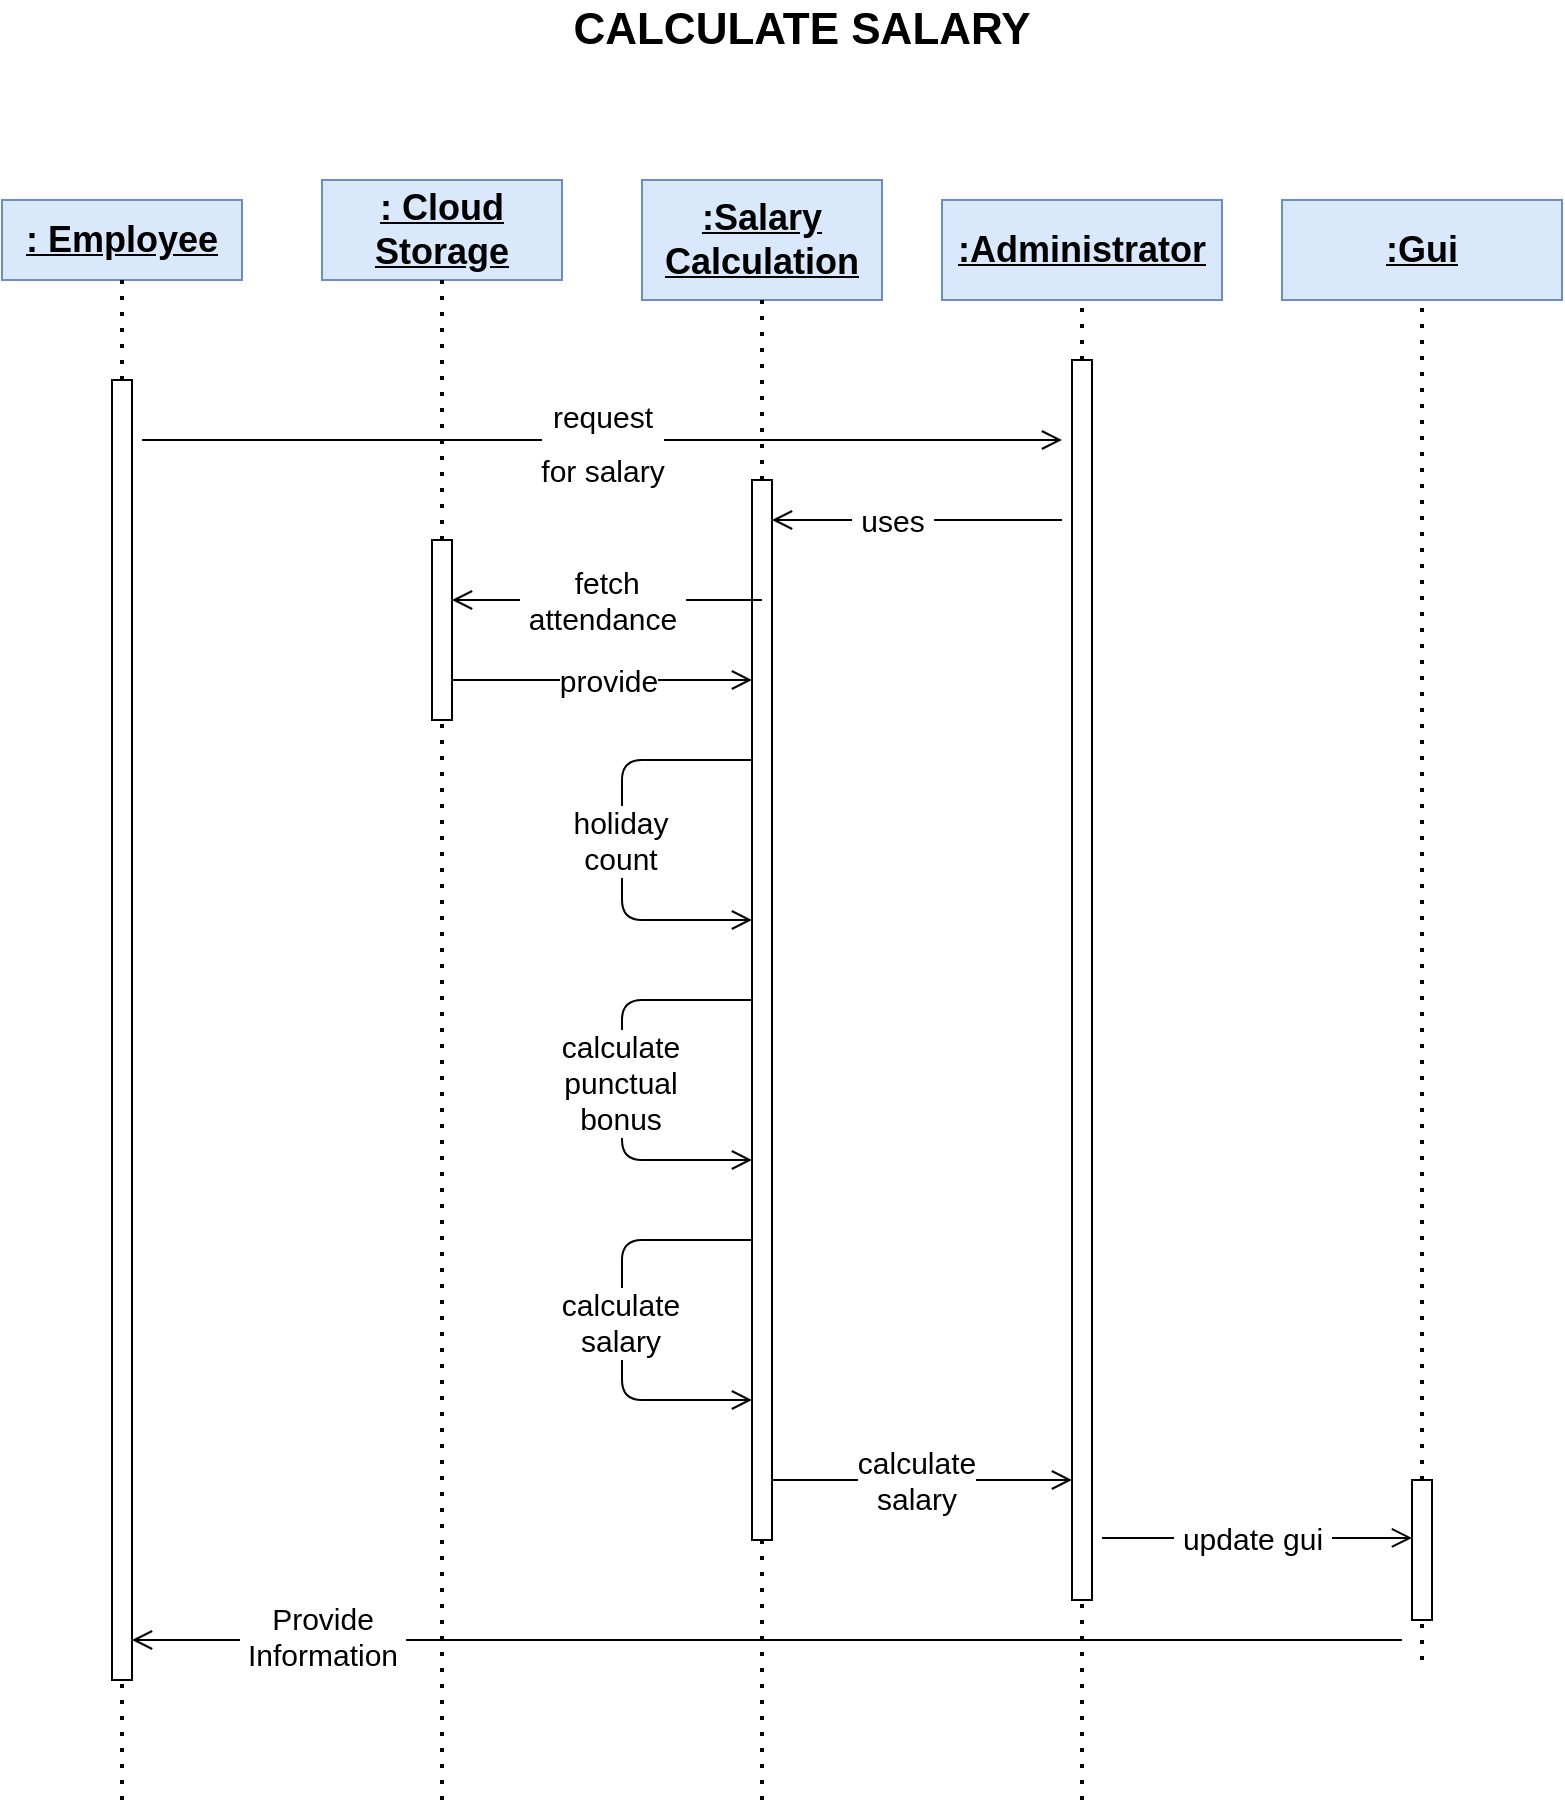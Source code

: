 <mxfile version="20.8.20" type="google"><diagram name="Page-1" id="jyOSsB_fIsL_wRJCIuxg"><mxGraphModel grid="1" page="1" gridSize="10" guides="1" tooltips="1" connect="1" arrows="1" fold="1" pageScale="1" pageWidth="850" pageHeight="1100" math="0" shadow="0"><root><mxCell id="0"/><mxCell id="1" parent="0"/><mxCell id="W1Fs1bxOUlr_STnCBcE4-1" value="" style="html=1;points=[];perimeter=orthogonalPerimeter;outlineConnect=0;targetShapes=umlLifeline;portConstraint=eastwest;newEdgeStyle={&quot;edgeStyle&quot;:&quot;elbowEdgeStyle&quot;,&quot;elbow&quot;:&quot;vertical&quot;,&quot;curved&quot;:0,&quot;rounded&quot;:0};fontFamily=Helvetica;fontSize=18;" vertex="1" parent="1"><mxGeometry x="105" y="210" width="10" height="650" as="geometry"/></mxCell><mxCell id="W1Fs1bxOUlr_STnCBcE4-2" value="&lt;u&gt;&lt;b&gt;: Employee&lt;/b&gt;&lt;/u&gt;" style="rounded=0;whiteSpace=wrap;html=1;fontFamily=Helvetica;fontSize=18;fillColor=#dae8fc;strokeColor=#6c8ebf;" vertex="1" parent="1"><mxGeometry x="50" y="120" width="120" height="40" as="geometry"/></mxCell><mxCell id="W1Fs1bxOUlr_STnCBcE4-3" value="&lt;u&gt;&lt;b&gt;:Administrator&lt;br&gt;&lt;/b&gt;&lt;/u&gt;" style="rounded=0;whiteSpace=wrap;html=1;fontFamily=Helvetica;fontSize=18;fillColor=#dae8fc;strokeColor=#6c8ebf;" vertex="1" parent="1"><mxGeometry x="520" y="120" width="140" height="50" as="geometry"/></mxCell><mxCell id="W1Fs1bxOUlr_STnCBcE4-4" value="&lt;u&gt;&lt;b&gt;:Salary&lt;br&gt;Calculation&lt;br&gt;&lt;/b&gt;&lt;/u&gt;" style="rounded=0;whiteSpace=wrap;html=1;fontFamily=Helvetica;fontSize=18;fillColor=#dae8fc;strokeColor=#6c8ebf;" vertex="1" parent="1"><mxGeometry x="370" y="110" width="120" height="60" as="geometry"/></mxCell><mxCell id="W1Fs1bxOUlr_STnCBcE4-5" value="&lt;u style=&quot;border-color: var(--border-color);&quot;&gt;&lt;b style=&quot;border-color: var(--border-color);&quot;&gt;: Cloud&lt;br style=&quot;border-color: var(--border-color);&quot;&gt;Storage&lt;/b&gt;&lt;/u&gt;" style="rounded=0;whiteSpace=wrap;html=1;fontFamily=Helvetica;fontSize=18;fillColor=#dae8fc;strokeColor=#6c8ebf;" vertex="1" parent="1"><mxGeometry x="210" y="110" width="120" height="50" as="geometry"/></mxCell><mxCell id="W1Fs1bxOUlr_STnCBcE4-6" value="&lt;u&gt;&lt;b&gt;:Gui&lt;/b&gt;&lt;/u&gt;" style="rounded=0;whiteSpace=wrap;html=1;fontFamily=Helvetica;fontSize=18;fillColor=#dae8fc;strokeColor=#6c8ebf;" vertex="1" parent="1"><mxGeometry x="690" y="120" width="140" height="50" as="geometry"/></mxCell><mxCell id="W1Fs1bxOUlr_STnCBcE4-7" value="" style="endArrow=none;dashed=1;html=1;dashPattern=1 3;strokeWidth=2;rounded=1;fontFamily=Helvetica;fontSize=18;elbow=vertical;entryX=0.5;entryY=1;entryDx=0;entryDy=0;startArrow=none;" edge="1" parent="1" source="W1Fs1bxOUlr_STnCBcE4-14" target="W1Fs1bxOUlr_STnCBcE4-5"><mxGeometry width="50" height="50" relative="1" as="geometry"><mxPoint x="270" y="1090" as="sourcePoint"/><mxPoint x="120" y="180" as="targetPoint"/><Array as="points"/></mxGeometry></mxCell><mxCell id="W1Fs1bxOUlr_STnCBcE4-8" value="" style="endArrow=none;dashed=1;html=1;dashPattern=1 3;strokeWidth=2;rounded=1;fontFamily=Helvetica;fontSize=18;elbow=vertical;entryX=0.5;entryY=1;entryDx=0;entryDy=0;startArrow=none;" edge="1" parent="1" source="W1Fs1bxOUlr_STnCBcE4-16" target="W1Fs1bxOUlr_STnCBcE4-4"><mxGeometry width="50" height="50" relative="1" as="geometry"><mxPoint x="430" y="1090" as="sourcePoint"/><mxPoint x="280" y="180" as="targetPoint"/><Array as="points"/></mxGeometry></mxCell><mxCell id="W1Fs1bxOUlr_STnCBcE4-9" value="" style="endArrow=none;dashed=1;html=1;dashPattern=1 3;strokeWidth=2;rounded=1;fontFamily=Helvetica;fontSize=18;elbow=vertical;entryX=0.5;entryY=1;entryDx=0;entryDy=0;startArrow=none;" edge="1" parent="1" source="W1Fs1bxOUlr_STnCBcE4-18" target="W1Fs1bxOUlr_STnCBcE4-3"><mxGeometry width="50" height="50" relative="1" as="geometry"><mxPoint x="590" y="1090" as="sourcePoint"/><mxPoint x="440" y="180" as="targetPoint"/><Array as="points"/></mxGeometry></mxCell><mxCell id="W1Fs1bxOUlr_STnCBcE4-10" value="" style="endArrow=none;dashed=1;html=1;dashPattern=1 3;strokeWidth=2;rounded=1;fontFamily=Helvetica;fontSize=18;elbow=vertical;entryX=0.5;entryY=1;entryDx=0;entryDy=0;startArrow=none;" edge="1" parent="1" source="W1Fs1bxOUlr_STnCBcE4-20" target="W1Fs1bxOUlr_STnCBcE4-6"><mxGeometry width="50" height="50" relative="1" as="geometry"><mxPoint x="760" y="1090" as="sourcePoint"/><mxPoint x="600" y="180" as="targetPoint"/><Array as="points"/></mxGeometry></mxCell><mxCell id="W1Fs1bxOUlr_STnCBcE4-11" value="" style="endArrow=none;dashed=1;html=1;dashPattern=1 3;strokeWidth=2;rounded=1;fontFamily=Helvetica;fontSize=18;elbow=vertical;entryX=0.5;entryY=1;entryDx=0;entryDy=0;" edge="1" parent="1" target="W1Fs1bxOUlr_STnCBcE4-1"><mxGeometry width="50" height="50" relative="1" as="geometry"><mxPoint x="110" y="920" as="sourcePoint"/><mxPoint x="110" y="170" as="targetPoint"/><Array as="points"/></mxGeometry></mxCell><mxCell id="W1Fs1bxOUlr_STnCBcE4-12" value="" style="endArrow=none;dashed=1;html=1;dashPattern=1 3;strokeWidth=2;rounded=1;fontFamily=Helvetica;fontSize=18;elbow=vertical;entryX=0.5;entryY=1;entryDx=0;entryDy=0;startArrow=none;" edge="1" parent="1" source="W1Fs1bxOUlr_STnCBcE4-1" target="W1Fs1bxOUlr_STnCBcE4-2"><mxGeometry width="50" height="50" relative="1" as="geometry"><mxPoint x="110" y="1090" as="sourcePoint"/><mxPoint x="460" y="270" as="targetPoint"/><Array as="points"/></mxGeometry></mxCell><mxCell id="W1Fs1bxOUlr_STnCBcE4-13" value="" style="endArrow=none;dashed=1;html=1;dashPattern=1 3;strokeWidth=2;rounded=1;fontFamily=Helvetica;fontSize=18;elbow=vertical;entryX=0.5;entryY=1;entryDx=0;entryDy=0;" edge="1" parent="1" target="W1Fs1bxOUlr_STnCBcE4-14"><mxGeometry width="50" height="50" relative="1" as="geometry"><mxPoint x="270" y="920" as="sourcePoint"/><mxPoint x="270" y="170" as="targetPoint"/><Array as="points"/></mxGeometry></mxCell><mxCell id="W1Fs1bxOUlr_STnCBcE4-14" value="" style="html=1;points=[];perimeter=orthogonalPerimeter;outlineConnect=0;targetShapes=umlLifeline;portConstraint=eastwest;newEdgeStyle={&quot;edgeStyle&quot;:&quot;elbowEdgeStyle&quot;,&quot;elbow&quot;:&quot;vertical&quot;,&quot;curved&quot;:0,&quot;rounded&quot;:0};fontFamily=Helvetica;fontSize=18;" vertex="1" parent="1"><mxGeometry x="265" y="290" width="10" height="90" as="geometry"/></mxCell><mxCell id="W1Fs1bxOUlr_STnCBcE4-15" value="" style="endArrow=none;dashed=1;html=1;dashPattern=1 3;strokeWidth=2;rounded=1;fontFamily=Helvetica;fontSize=18;elbow=vertical;entryX=0.5;entryY=1;entryDx=0;entryDy=0;" edge="1" parent="1" target="W1Fs1bxOUlr_STnCBcE4-16"><mxGeometry width="50" height="50" relative="1" as="geometry"><mxPoint x="430" y="920" as="sourcePoint"/><mxPoint x="430" y="170" as="targetPoint"/><Array as="points"/></mxGeometry></mxCell><mxCell id="W1Fs1bxOUlr_STnCBcE4-16" value="" style="html=1;points=[];perimeter=orthogonalPerimeter;outlineConnect=0;targetShapes=umlLifeline;portConstraint=eastwest;newEdgeStyle={&quot;edgeStyle&quot;:&quot;elbowEdgeStyle&quot;,&quot;elbow&quot;:&quot;vertical&quot;,&quot;curved&quot;:0,&quot;rounded&quot;:0};fontFamily=Helvetica;fontSize=18;" vertex="1" parent="1"><mxGeometry x="425" y="260" width="10" height="530" as="geometry"/></mxCell><mxCell id="W1Fs1bxOUlr_STnCBcE4-17" value="" style="endArrow=none;dashed=1;html=1;dashPattern=1 3;strokeWidth=2;rounded=1;fontFamily=Helvetica;fontSize=18;elbow=vertical;entryX=0.5;entryY=1;entryDx=0;entryDy=0;" edge="1" parent="1" target="W1Fs1bxOUlr_STnCBcE4-18"><mxGeometry width="50" height="50" relative="1" as="geometry"><mxPoint x="590" y="920" as="sourcePoint"/><mxPoint x="590" y="170" as="targetPoint"/><Array as="points"/></mxGeometry></mxCell><mxCell id="W1Fs1bxOUlr_STnCBcE4-18" value="" style="html=1;points=[];perimeter=orthogonalPerimeter;outlineConnect=0;targetShapes=umlLifeline;portConstraint=eastwest;newEdgeStyle={&quot;edgeStyle&quot;:&quot;elbowEdgeStyle&quot;,&quot;elbow&quot;:&quot;vertical&quot;,&quot;curved&quot;:0,&quot;rounded&quot;:0};fontFamily=Helvetica;fontSize=18;" vertex="1" parent="1"><mxGeometry x="585" y="200" width="10" height="620" as="geometry"/></mxCell><mxCell id="W1Fs1bxOUlr_STnCBcE4-19" value="" style="endArrow=none;dashed=1;html=1;dashPattern=1 3;strokeWidth=2;rounded=1;fontFamily=Helvetica;fontSize=18;elbow=vertical;entryX=0.5;entryY=1;entryDx=0;entryDy=0;" edge="1" parent="1" target="W1Fs1bxOUlr_STnCBcE4-20"><mxGeometry width="50" height="50" relative="1" as="geometry"><mxPoint x="760" y="850" as="sourcePoint"/><mxPoint x="760" y="170" as="targetPoint"/><Array as="points"/></mxGeometry></mxCell><mxCell id="W1Fs1bxOUlr_STnCBcE4-20" value="" style="html=1;points=[];perimeter=orthogonalPerimeter;outlineConnect=0;targetShapes=umlLifeline;portConstraint=eastwest;newEdgeStyle={&quot;edgeStyle&quot;:&quot;elbowEdgeStyle&quot;,&quot;elbow&quot;:&quot;vertical&quot;,&quot;curved&quot;:0,&quot;rounded&quot;:0};fontFamily=Helvetica;fontSize=18;" vertex="1" parent="1"><mxGeometry x="755" y="760" width="10" height="70" as="geometry"/></mxCell><mxCell id="W1Fs1bxOUlr_STnCBcE4-39" value="&lt;b&gt;&lt;font style=&quot;font-size: 22px;&quot;&gt;CALCULATE SALARY&lt;/font&gt;&lt;/b&gt;" style="text;html=1;align=center;verticalAlign=middle;whiteSpace=wrap;rounded=0;fontSize=10;fontFamily=Helvetica;" vertex="1" parent="1"><mxGeometry x="300" y="20" width="300" height="30" as="geometry"/></mxCell><mxCell id="W1Fs1bxOUlr_STnCBcE4-41" value="" style="endArrow=open;startArrow=none;endFill=0;startFill=0;endSize=8;html=1;verticalAlign=bottom;labelBackgroundColor=none;strokeWidth=1;rounded=1;fontFamily=Helvetica;fontSize=22;elbow=vertical;" edge="1" parent="1"><mxGeometry width="160" relative="1" as="geometry"><mxPoint x="120" y="240" as="sourcePoint"/><mxPoint x="580" y="240" as="targetPoint"/></mxGeometry></mxCell><mxCell id="W1Fs1bxOUlr_STnCBcE4-42" value="&lt;font style=&quot;font-size: 15px;&quot;&gt;request &lt;br&gt;for salary&lt;/font&gt;" style="edgeLabel;html=1;align=center;verticalAlign=middle;resizable=0;points=[];fontSize=22;fontFamily=Helvetica;" connectable="0" vertex="1" parent="W1Fs1bxOUlr_STnCBcE4-41"><mxGeometry x="-0.095" y="-3" relative="1" as="geometry"><mxPoint x="22" y="-3" as="offset"/></mxGeometry></mxCell><mxCell id="W1Fs1bxOUlr_STnCBcE4-43" value="" style="endArrow=open;startArrow=none;endFill=0;startFill=0;endSize=8;html=1;verticalAlign=bottom;labelBackgroundColor=none;strokeWidth=1;rounded=1;fontFamily=Helvetica;fontSize=15;elbow=vertical;" edge="1" parent="1" target="W1Fs1bxOUlr_STnCBcE4-16"><mxGeometry width="160" relative="1" as="geometry"><mxPoint x="580" y="280" as="sourcePoint"/><mxPoint x="460" y="350" as="targetPoint"/></mxGeometry></mxCell><mxCell id="W1Fs1bxOUlr_STnCBcE4-44" value="&amp;nbsp;uses&amp;nbsp;" style="edgeLabel;html=1;align=center;verticalAlign=middle;resizable=0;points=[];fontSize=15;fontFamily=Helvetica;" connectable="0" vertex="1" parent="W1Fs1bxOUlr_STnCBcE4-43"><mxGeometry x="0.178" relative="1" as="geometry"><mxPoint as="offset"/></mxGeometry></mxCell><mxCell id="W1Fs1bxOUlr_STnCBcE4-45" value="" style="endArrow=open;startArrow=none;endFill=0;startFill=0;endSize=8;html=1;verticalAlign=bottom;labelBackgroundColor=none;strokeWidth=1;rounded=1;fontFamily=Helvetica;fontSize=15;elbow=vertical;" edge="1" parent="1"><mxGeometry width="160" relative="1" as="geometry"><mxPoint x="430" y="320" as="sourcePoint"/><mxPoint x="275" y="320" as="targetPoint"/></mxGeometry></mxCell><mxCell id="W1Fs1bxOUlr_STnCBcE4-46" value="&amp;nbsp;fetch&lt;br&gt;&amp;nbsp;attendance&amp;nbsp;" style="edgeLabel;html=1;align=center;verticalAlign=middle;resizable=0;points=[];fontSize=15;fontFamily=Helvetica;" connectable="0" vertex="1" parent="W1Fs1bxOUlr_STnCBcE4-45"><mxGeometry x="0.178" relative="1" as="geometry"><mxPoint x="11" as="offset"/></mxGeometry></mxCell><mxCell id="W1Fs1bxOUlr_STnCBcE4-47" value="" style="endArrow=open;startArrow=none;endFill=0;startFill=0;endSize=8;html=1;verticalAlign=bottom;labelBackgroundColor=none;strokeWidth=1;rounded=1;fontFamily=Helvetica;fontSize=15;elbow=vertical;" edge="1" parent="1" source="W1Fs1bxOUlr_STnCBcE4-14"><mxGeometry width="160" relative="1" as="geometry"><mxPoint x="280" y="360" as="sourcePoint"/><mxPoint x="425" y="360" as="targetPoint"/></mxGeometry></mxCell><mxCell id="W1Fs1bxOUlr_STnCBcE4-48" value="provide" style="edgeLabel;html=1;align=center;verticalAlign=middle;resizable=0;points=[];fontSize=15;fontFamily=Helvetica;" connectable="0" vertex="1" parent="W1Fs1bxOUlr_STnCBcE4-47"><mxGeometry x="0.041" y="-1" relative="1" as="geometry"><mxPoint y="-1" as="offset"/></mxGeometry></mxCell><mxCell id="W1Fs1bxOUlr_STnCBcE4-49" value="" style="endArrow=open;startArrow=none;endFill=0;startFill=0;endSize=8;html=1;verticalAlign=bottom;labelBackgroundColor=none;strokeWidth=1;rounded=1;fontFamily=Helvetica;fontSize=15;elbow=vertical;" edge="1" parent="1" source="W1Fs1bxOUlr_STnCBcE4-16" target="W1Fs1bxOUlr_STnCBcE4-16"><mxGeometry width="160" relative="1" as="geometry"><mxPoint x="420" y="400" as="sourcePoint"/><mxPoint x="360" y="490" as="targetPoint"/><Array as="points"><mxPoint x="360" y="400"/><mxPoint x="360" y="480"/></Array></mxGeometry></mxCell><mxCell id="W1Fs1bxOUlr_STnCBcE4-51" value="holiday&lt;br&gt;count" style="edgeLabel;html=1;align=center;verticalAlign=middle;resizable=0;points=[];fontSize=15;fontFamily=Helvetica;" connectable="0" vertex="1" parent="W1Fs1bxOUlr_STnCBcE4-49"><mxGeometry x="-0.106" y="-1" relative="1" as="geometry"><mxPoint y="11" as="offset"/></mxGeometry></mxCell><mxCell id="W1Fs1bxOUlr_STnCBcE4-50" value="" style="endArrow=open;startArrow=none;endFill=0;startFill=0;endSize=8;html=1;verticalAlign=bottom;labelBackgroundColor=none;strokeWidth=1;rounded=1;fontFamily=Helvetica;fontSize=15;elbow=vertical;" edge="1" parent="1"><mxGeometry width="160" relative="1" as="geometry"><mxPoint x="425" y="520" as="sourcePoint"/><mxPoint x="425" y="600" as="targetPoint"/><Array as="points"><mxPoint x="360" y="520"/><mxPoint x="360" y="600"/></Array></mxGeometry></mxCell><mxCell id="W1Fs1bxOUlr_STnCBcE4-52" value="calculate&lt;br&gt;punctual&lt;br&gt;bonus" style="edgeLabel;html=1;align=center;verticalAlign=middle;resizable=0;points=[];fontSize=15;fontFamily=Helvetica;" connectable="0" vertex="1" parent="W1Fs1bxOUlr_STnCBcE4-50"><mxGeometry x="-0.072" y="-1" relative="1" as="geometry"><mxPoint y="8" as="offset"/></mxGeometry></mxCell><mxCell id="W1Fs1bxOUlr_STnCBcE4-53" value="" style="endArrow=open;startArrow=none;endFill=0;startFill=0;endSize=8;html=1;verticalAlign=bottom;labelBackgroundColor=none;strokeWidth=1;rounded=1;fontFamily=Helvetica;fontSize=15;elbow=vertical;" edge="1" parent="1"><mxGeometry width="160" relative="1" as="geometry"><mxPoint x="425" y="640" as="sourcePoint"/><mxPoint x="425" y="720" as="targetPoint"/><Array as="points"><mxPoint x="360" y="640"/><mxPoint x="360" y="720"/></Array></mxGeometry></mxCell><mxCell id="W1Fs1bxOUlr_STnCBcE4-54" value="calculate&lt;br&gt;salary" style="edgeLabel;html=1;align=center;verticalAlign=middle;resizable=0;points=[];fontSize=15;fontFamily=Helvetica;" connectable="0" vertex="1" parent="W1Fs1bxOUlr_STnCBcE4-53"><mxGeometry x="-0.072" y="-1" relative="1" as="geometry"><mxPoint y="8" as="offset"/></mxGeometry></mxCell><mxCell id="W1Fs1bxOUlr_STnCBcE4-55" value="" style="endArrow=open;startArrow=none;endFill=0;startFill=0;endSize=8;html=1;verticalAlign=bottom;labelBackgroundColor=none;strokeWidth=1;rounded=1;fontFamily=Helvetica;fontSize=15;elbow=vertical;" edge="1" parent="1" target="W1Fs1bxOUlr_STnCBcE4-18"><mxGeometry width="160" relative="1" as="geometry"><mxPoint x="435" y="760" as="sourcePoint"/><mxPoint x="580" y="760" as="targetPoint"/></mxGeometry></mxCell><mxCell id="W1Fs1bxOUlr_STnCBcE4-56" value="calculate&lt;br&gt;salary" style="edgeLabel;html=1;align=center;verticalAlign=middle;resizable=0;points=[];fontSize=15;fontFamily=Helvetica;" connectable="0" vertex="1" parent="W1Fs1bxOUlr_STnCBcE4-55"><mxGeometry x="0.213" relative="1" as="geometry"><mxPoint x="-19" as="offset"/></mxGeometry></mxCell><mxCell id="W1Fs1bxOUlr_STnCBcE4-57" value="" style="endArrow=open;startArrow=none;endFill=0;startFill=0;endSize=8;html=1;verticalAlign=bottom;labelBackgroundColor=none;strokeWidth=1;rounded=1;fontFamily=Helvetica;fontSize=15;elbow=vertical;entryX=0.5;entryY=0.949;entryDx=0;entryDy=0;entryPerimeter=0;" edge="1" parent="1"><mxGeometry width="160" relative="1" as="geometry"><mxPoint x="600" y="788.95" as="sourcePoint"/><mxPoint x="755" y="788.95" as="targetPoint"/></mxGeometry></mxCell><mxCell id="W1Fs1bxOUlr_STnCBcE4-58" value="&amp;nbsp;update gui&amp;nbsp;" style="edgeLabel;html=1;align=center;verticalAlign=middle;resizable=0;points=[];fontSize=15;fontFamily=Helvetica;" connectable="0" vertex="1" parent="W1Fs1bxOUlr_STnCBcE4-57"><mxGeometry x="0.213" relative="1" as="geometry"><mxPoint x="-19" as="offset"/></mxGeometry></mxCell><mxCell id="W1Fs1bxOUlr_STnCBcE4-59" value="" style="endArrow=open;startArrow=none;endFill=0;startFill=0;endSize=8;html=1;verticalAlign=bottom;labelBackgroundColor=none;strokeWidth=1;rounded=1;fontFamily=Helvetica;fontSize=15;elbow=vertical;" edge="1" parent="1" target="W1Fs1bxOUlr_STnCBcE4-1"><mxGeometry width="160" relative="1" as="geometry"><mxPoint x="750" y="840" as="sourcePoint"/><mxPoint x="610" y="730" as="targetPoint"/></mxGeometry></mxCell><mxCell id="W1Fs1bxOUlr_STnCBcE4-60" value="Provide&lt;br&gt;&amp;nbsp;Information&amp;nbsp;" style="edgeLabel;html=1;align=center;verticalAlign=middle;resizable=0;points=[];fontSize=15;fontFamily=Helvetica;" connectable="0" vertex="1" parent="W1Fs1bxOUlr_STnCBcE4-59"><mxGeometry x="0.177" y="-2" relative="1" as="geometry"><mxPoint x="-167" as="offset"/></mxGeometry></mxCell></root></mxGraphModel></diagram></mxfile>